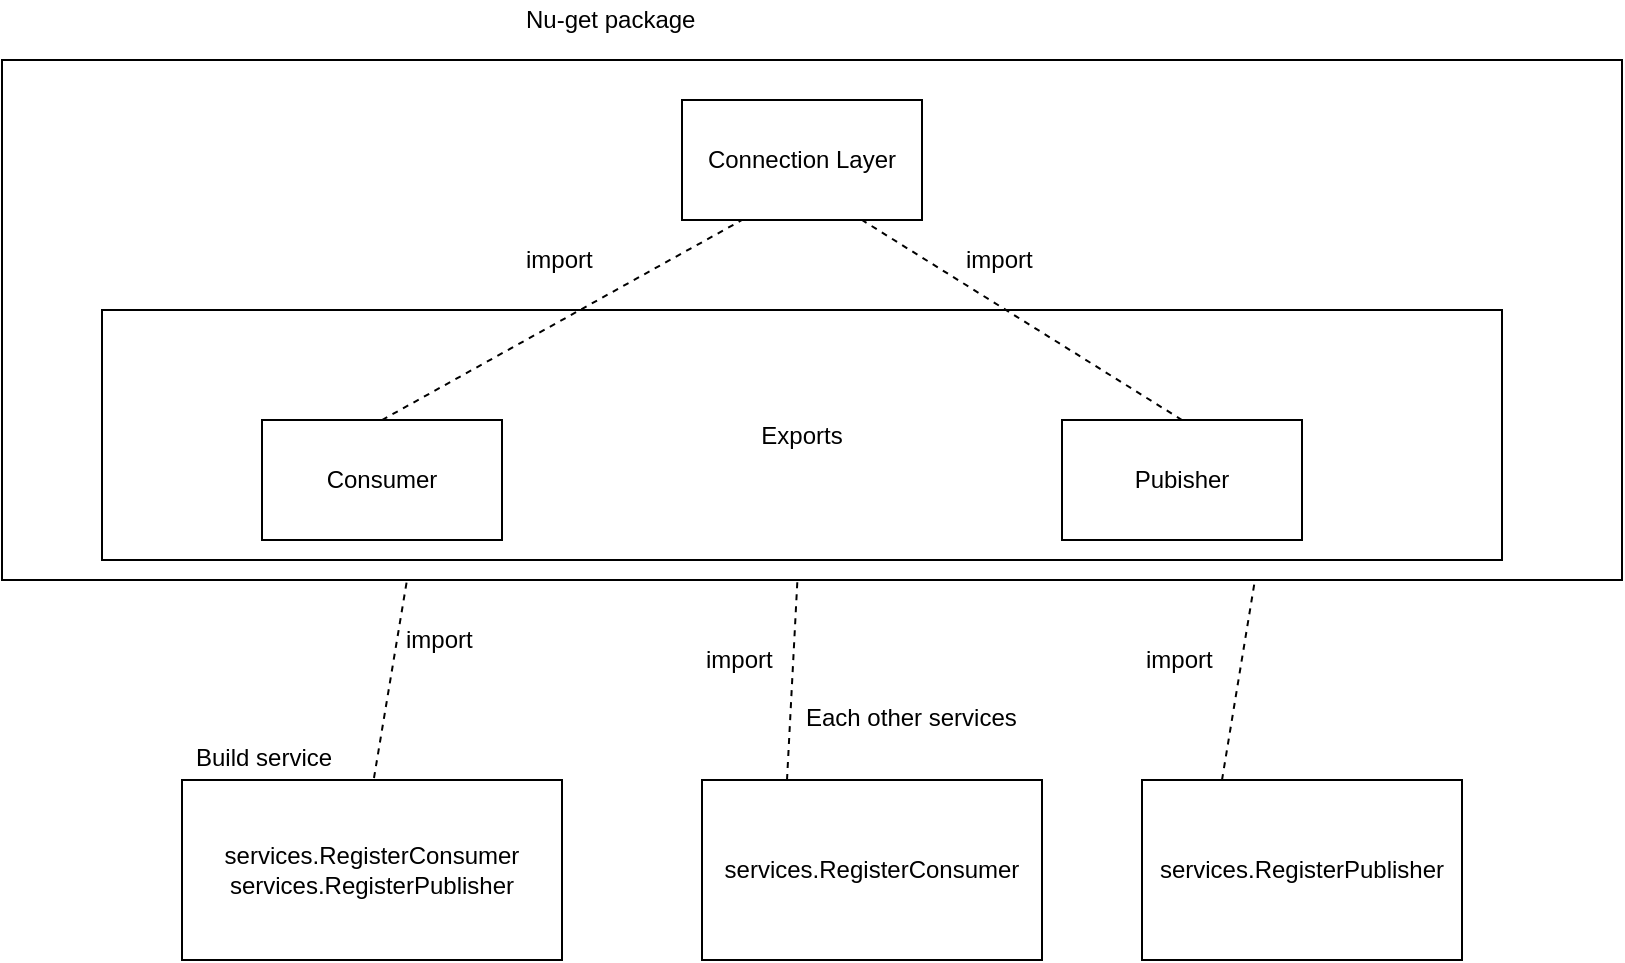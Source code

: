 <mxfile version="10.6.0" type="github"><diagram id="9hULxJU2RrjFl5OV9Fzc" name="Page-1"><mxGraphModel dx="918" dy="567" grid="1" gridSize="10" guides="1" tooltips="1" connect="1" arrows="1" fold="1" page="1" pageScale="1" pageWidth="827" pageHeight="1169" math="0" shadow="0"><root><mxCell id="0"/><mxCell id="1" parent="0"/><mxCell id="VlF3zhIKqaXVwdWkgnsp-1" value="" style="rounded=0;whiteSpace=wrap;html=1;" vertex="1" parent="1"><mxGeometry x="10" y="70" width="810" height="260" as="geometry"/></mxCell><mxCell id="VlF3zhIKqaXVwdWkgnsp-5" value="Exports" style="rounded=0;whiteSpace=wrap;html=1;" vertex="1" parent="1"><mxGeometry x="60" y="195" width="700" height="125" as="geometry"/></mxCell><mxCell id="VlF3zhIKqaXVwdWkgnsp-2" value="Nu-get package" style="text;html=1;resizable=0;points=[];autosize=1;align=left;verticalAlign=top;spacingTop=-4;" vertex="1" parent="1"><mxGeometry x="270" y="40" width="100" height="20" as="geometry"/></mxCell><mxCell id="VlF3zhIKqaXVwdWkgnsp-3" value="Consumer" style="rounded=0;whiteSpace=wrap;html=1;" vertex="1" parent="1"><mxGeometry x="140" y="250" width="120" height="60" as="geometry"/></mxCell><mxCell id="VlF3zhIKqaXVwdWkgnsp-4" value="Pubisher" style="rounded=0;whiteSpace=wrap;html=1;" vertex="1" parent="1"><mxGeometry x="540" y="250" width="120" height="60" as="geometry"/></mxCell><mxCell id="VlF3zhIKqaXVwdWkgnsp-6" value="Connection Layer" style="rounded=0;whiteSpace=wrap;html=1;" vertex="1" parent="1"><mxGeometry x="350" y="90" width="120" height="60" as="geometry"/></mxCell><mxCell id="VlF3zhIKqaXVwdWkgnsp-7" value="" style="endArrow=none;dashed=1;html=1;entryX=0.25;entryY=1;entryDx=0;entryDy=0;exitX=0.5;exitY=0;exitDx=0;exitDy=0;" edge="1" parent="1" source="VlF3zhIKqaXVwdWkgnsp-3" target="VlF3zhIKqaXVwdWkgnsp-6"><mxGeometry width="50" height="50" relative="1" as="geometry"><mxPoint x="10" y="400" as="sourcePoint"/><mxPoint x="60" y="350" as="targetPoint"/></mxGeometry></mxCell><mxCell id="VlF3zhIKqaXVwdWkgnsp-8" value="" style="endArrow=none;dashed=1;html=1;entryX=0.75;entryY=1;entryDx=0;entryDy=0;exitX=0.5;exitY=0;exitDx=0;exitDy=0;" edge="1" parent="1" source="VlF3zhIKqaXVwdWkgnsp-4" target="VlF3zhIKqaXVwdWkgnsp-6"><mxGeometry width="50" height="50" relative="1" as="geometry"><mxPoint x="10" y="400" as="sourcePoint"/><mxPoint x="60" y="350" as="targetPoint"/></mxGeometry></mxCell><mxCell id="VlF3zhIKqaXVwdWkgnsp-9" value="import" style="text;html=1;resizable=0;points=[];autosize=1;align=left;verticalAlign=top;spacingTop=-4;" vertex="1" parent="1"><mxGeometry x="490" y="160" width="50" height="20" as="geometry"/></mxCell><mxCell id="VlF3zhIKqaXVwdWkgnsp-11" value="import" style="text;html=1;resizable=0;points=[];autosize=1;align=left;verticalAlign=top;spacingTop=-4;" vertex="1" parent="1"><mxGeometry x="270" y="160" width="50" height="20" as="geometry"/></mxCell><mxCell id="VlF3zhIKqaXVwdWkgnsp-12" value="services.RegisterConsumer&lt;br&gt;services.RegisterPublisher&lt;br&gt;" style="rounded=0;whiteSpace=wrap;html=1;" vertex="1" parent="1"><mxGeometry x="100" y="430" width="190" height="90" as="geometry"/></mxCell><mxCell id="VlF3zhIKqaXVwdWkgnsp-13" value="&lt;span&gt;services.RegisterConsumer&lt;/span&gt;" style="rounded=0;whiteSpace=wrap;html=1;" vertex="1" parent="1"><mxGeometry x="360" y="430" width="170" height="90" as="geometry"/></mxCell><mxCell id="VlF3zhIKqaXVwdWkgnsp-14" value="&lt;span&gt;services.RegisterPublisher&lt;/span&gt;" style="rounded=0;whiteSpace=wrap;html=1;" vertex="1" parent="1"><mxGeometry x="580" y="430" width="160" height="90" as="geometry"/></mxCell><mxCell id="VlF3zhIKqaXVwdWkgnsp-15" value="Build service&amp;nbsp;&lt;br&gt;" style="text;html=1;resizable=0;points=[];autosize=1;align=left;verticalAlign=top;spacingTop=-4;" vertex="1" parent="1"><mxGeometry x="105" y="409" width="90" height="20" as="geometry"/></mxCell><mxCell id="VlF3zhIKqaXVwdWkgnsp-18" value="Each other services&lt;br&gt;" style="text;html=1;resizable=0;points=[];autosize=1;align=left;verticalAlign=top;spacingTop=-4;" vertex="1" parent="1"><mxGeometry x="410" y="389" width="120" height="20" as="geometry"/></mxCell><mxCell id="VlF3zhIKqaXVwdWkgnsp-19" value="" style="endArrow=none;dashed=1;html=1;entryX=0.25;entryY=1;entryDx=0;entryDy=0;exitX=1.011;exitY=1;exitDx=0;exitDy=0;exitPerimeter=0;" edge="1" parent="1" source="VlF3zhIKqaXVwdWkgnsp-15" target="VlF3zhIKqaXVwdWkgnsp-1"><mxGeometry width="50" height="50" relative="1" as="geometry"><mxPoint x="10" y="590" as="sourcePoint"/><mxPoint x="60" y="540" as="targetPoint"/></mxGeometry></mxCell><mxCell id="VlF3zhIKqaXVwdWkgnsp-20" value="import" style="text;html=1;resizable=0;points=[];autosize=1;align=left;verticalAlign=top;spacingTop=-4;" vertex="1" parent="1"><mxGeometry x="210" y="350" width="50" height="20" as="geometry"/></mxCell><mxCell id="VlF3zhIKqaXVwdWkgnsp-21" value="" style="endArrow=none;dashed=1;html=1;entryX=0.491;entryY=1;entryDx=0;entryDy=0;entryPerimeter=0;exitX=0.25;exitY=0;exitDx=0;exitDy=0;" edge="1" parent="1" source="VlF3zhIKqaXVwdWkgnsp-13" target="VlF3zhIKqaXVwdWkgnsp-1"><mxGeometry width="50" height="50" relative="1" as="geometry"><mxPoint x="10" y="590" as="sourcePoint"/><mxPoint x="60" y="540" as="targetPoint"/></mxGeometry></mxCell><mxCell id="VlF3zhIKqaXVwdWkgnsp-22" value="" style="endArrow=none;dashed=1;html=1;entryX=0.773;entryY=1.008;entryDx=0;entryDy=0;entryPerimeter=0;exitX=0.25;exitY=0;exitDx=0;exitDy=0;" edge="1" parent="1" source="VlF3zhIKqaXVwdWkgnsp-14" target="VlF3zhIKqaXVwdWkgnsp-1"><mxGeometry width="50" height="50" relative="1" as="geometry"><mxPoint x="549.5" y="457" as="sourcePoint"/><mxPoint x="560.5" y="361" as="targetPoint"/></mxGeometry></mxCell><mxCell id="VlF3zhIKqaXVwdWkgnsp-23" value="import" style="text;html=1;resizable=0;points=[];autosize=1;align=left;verticalAlign=top;spacingTop=-4;" vertex="1" parent="1"><mxGeometry x="580" y="360" width="50" height="20" as="geometry"/></mxCell><mxCell id="VlF3zhIKqaXVwdWkgnsp-24" value="import" style="text;html=1;resizable=0;points=[];autosize=1;align=left;verticalAlign=top;spacingTop=-4;" vertex="1" parent="1"><mxGeometry x="360" y="360" width="50" height="20" as="geometry"/></mxCell></root></mxGraphModel></diagram></mxfile>